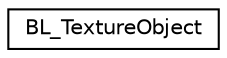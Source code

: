 digraph G
{
  edge [fontname="Helvetica",fontsize="10",labelfontname="Helvetica",labelfontsize="10"];
  node [fontname="Helvetica",fontsize="10",shape=record];
  rankdir=LR;
  Node1 [label="BL_TextureObject",height=0.2,width=0.4,color="black", fillcolor="white", style="filled",URL="$d7/d29/classBL__TextureObject.html"];
}
